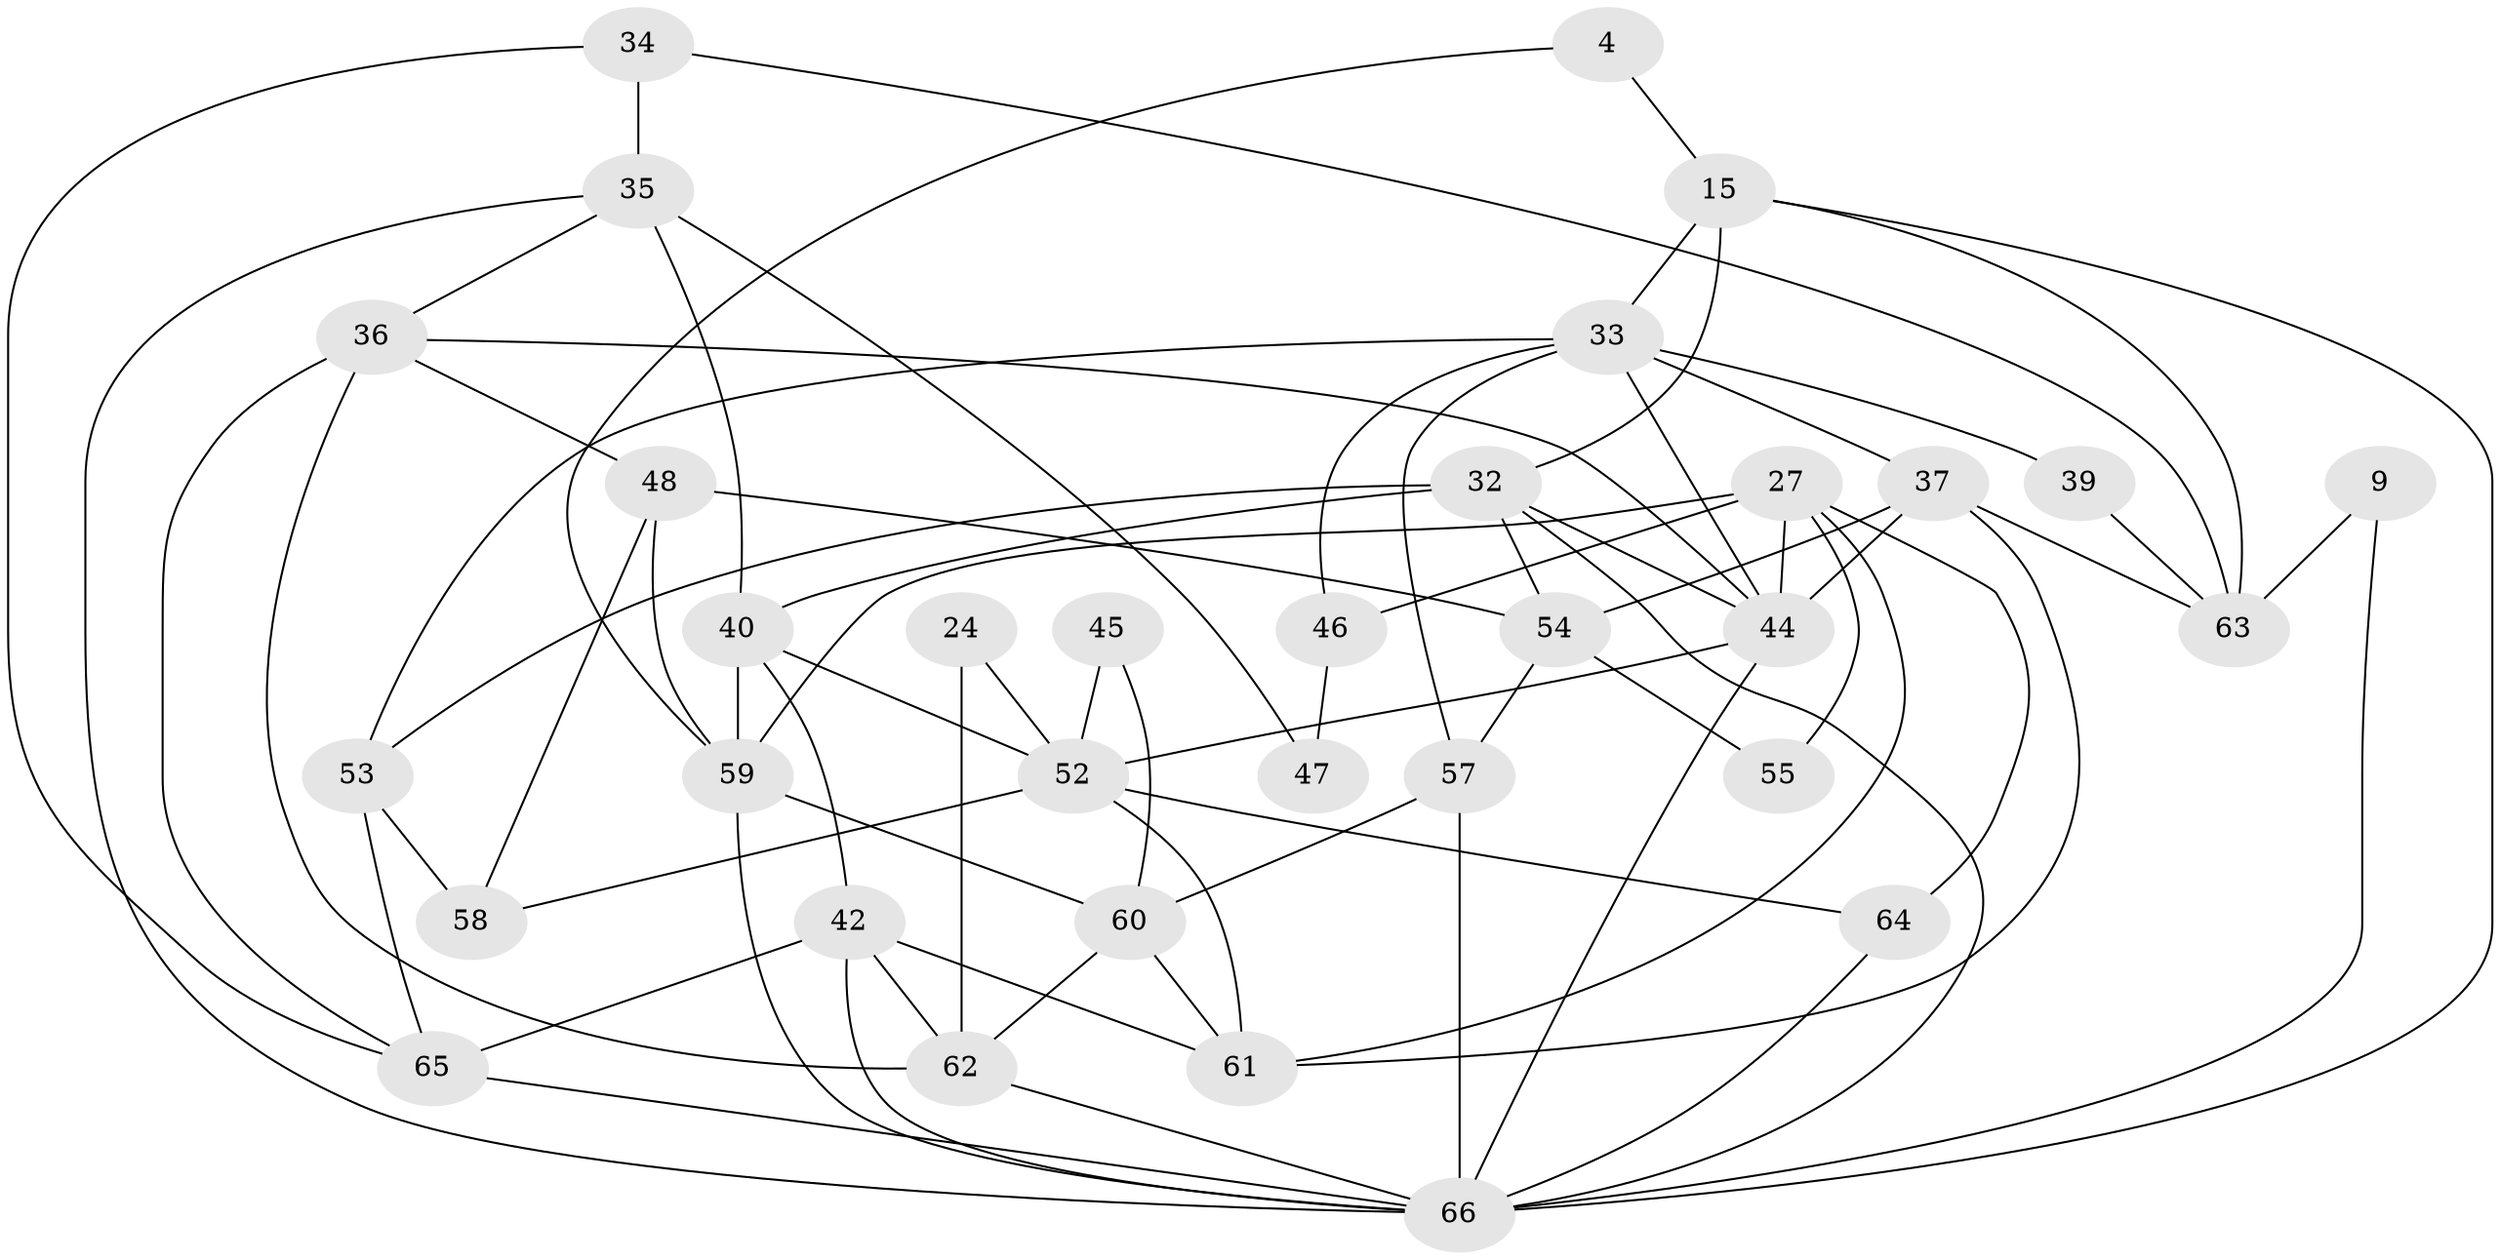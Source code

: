// original degree distribution, {5: 0.21212121212121213, 4: 0.21212121212121213, 3: 0.2878787878787879, 2: 0.13636363636363635, 6: 0.12121212121212122, 8: 0.015151515151515152, 7: 0.015151515151515152}
// Generated by graph-tools (version 1.1) at 2025/50/03/09/25 04:50:34]
// undirected, 33 vertices, 74 edges
graph export_dot {
graph [start="1"]
  node [color=gray90,style=filled];
  4;
  9;
  15 [super="+13"];
  24;
  27;
  32 [super="+10+17+2"];
  33 [super="+26"];
  34;
  35;
  36;
  37;
  39;
  40 [super="+16+20"];
  42 [super="+1+38"];
  44 [super="+5+31"];
  45;
  46;
  47;
  48 [super="+12"];
  52 [super="+41"];
  53;
  54 [super="+6"];
  55 [super="+23"];
  57 [super="+56"];
  58;
  59 [super="+8+18"];
  60;
  61 [super="+21"];
  62 [super="+49+19"];
  63;
  64 [super="+50"];
  65 [super="+43"];
  66 [super="+28+51+30"];
  4 -- 15;
  4 -- 59;
  9 -- 66;
  9 -- 63;
  15 -- 32 [weight=2];
  15 -- 33 [weight=3];
  15 -- 63;
  15 -- 66 [weight=2];
  24 -- 52 [weight=2];
  24 -- 62;
  27 -- 44 [weight=2];
  27 -- 46;
  27 -- 55;
  27 -- 61;
  27 -- 64 [weight=2];
  27 -- 59;
  32 -- 66;
  32 -- 44 [weight=2];
  32 -- 54;
  32 -- 40 [weight=2];
  32 -- 53;
  33 -- 37;
  33 -- 39;
  33 -- 46;
  33 -- 57;
  33 -- 44;
  33 -- 53;
  34 -- 35;
  34 -- 63;
  34 -- 65;
  35 -- 40;
  35 -- 36;
  35 -- 47;
  35 -- 66;
  36 -- 62 [weight=2];
  36 -- 48;
  36 -- 44;
  36 -- 65;
  37 -- 61 [weight=2];
  37 -- 63;
  37 -- 54;
  37 -- 44;
  39 -- 63;
  40 -- 52 [weight=2];
  40 -- 59;
  40 -- 42;
  42 -- 65;
  42 -- 61 [weight=2];
  42 -- 66;
  42 -- 62 [weight=2];
  44 -- 52;
  44 -- 66 [weight=3];
  45 -- 60;
  45 -- 52 [weight=2];
  46 -- 47;
  48 -- 58;
  48 -- 54 [weight=2];
  48 -- 59 [weight=2];
  52 -- 58;
  52 -- 64;
  52 -- 61;
  53 -- 58;
  53 -- 65;
  54 -- 55 [weight=2];
  54 -- 57 [weight=2];
  57 -- 60;
  57 -- 66 [weight=2];
  59 -- 60;
  59 -- 66;
  60 -- 61;
  60 -- 62;
  62 -- 66 [weight=3];
  64 -- 66;
  65 -- 66 [weight=2];
}
